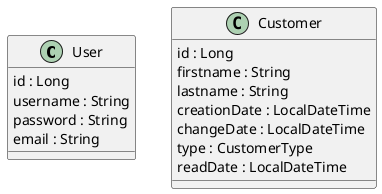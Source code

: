 @startuml
class User {
   id : Long
   username : String
   password : String
   email : String
}

class Customer {
    id : Long
    firstname : String
    lastname : String
    creationDate : LocalDateTime
    changeDate : LocalDateTime
    type : CustomerType
    readDate : LocalDateTime
}
@enduml